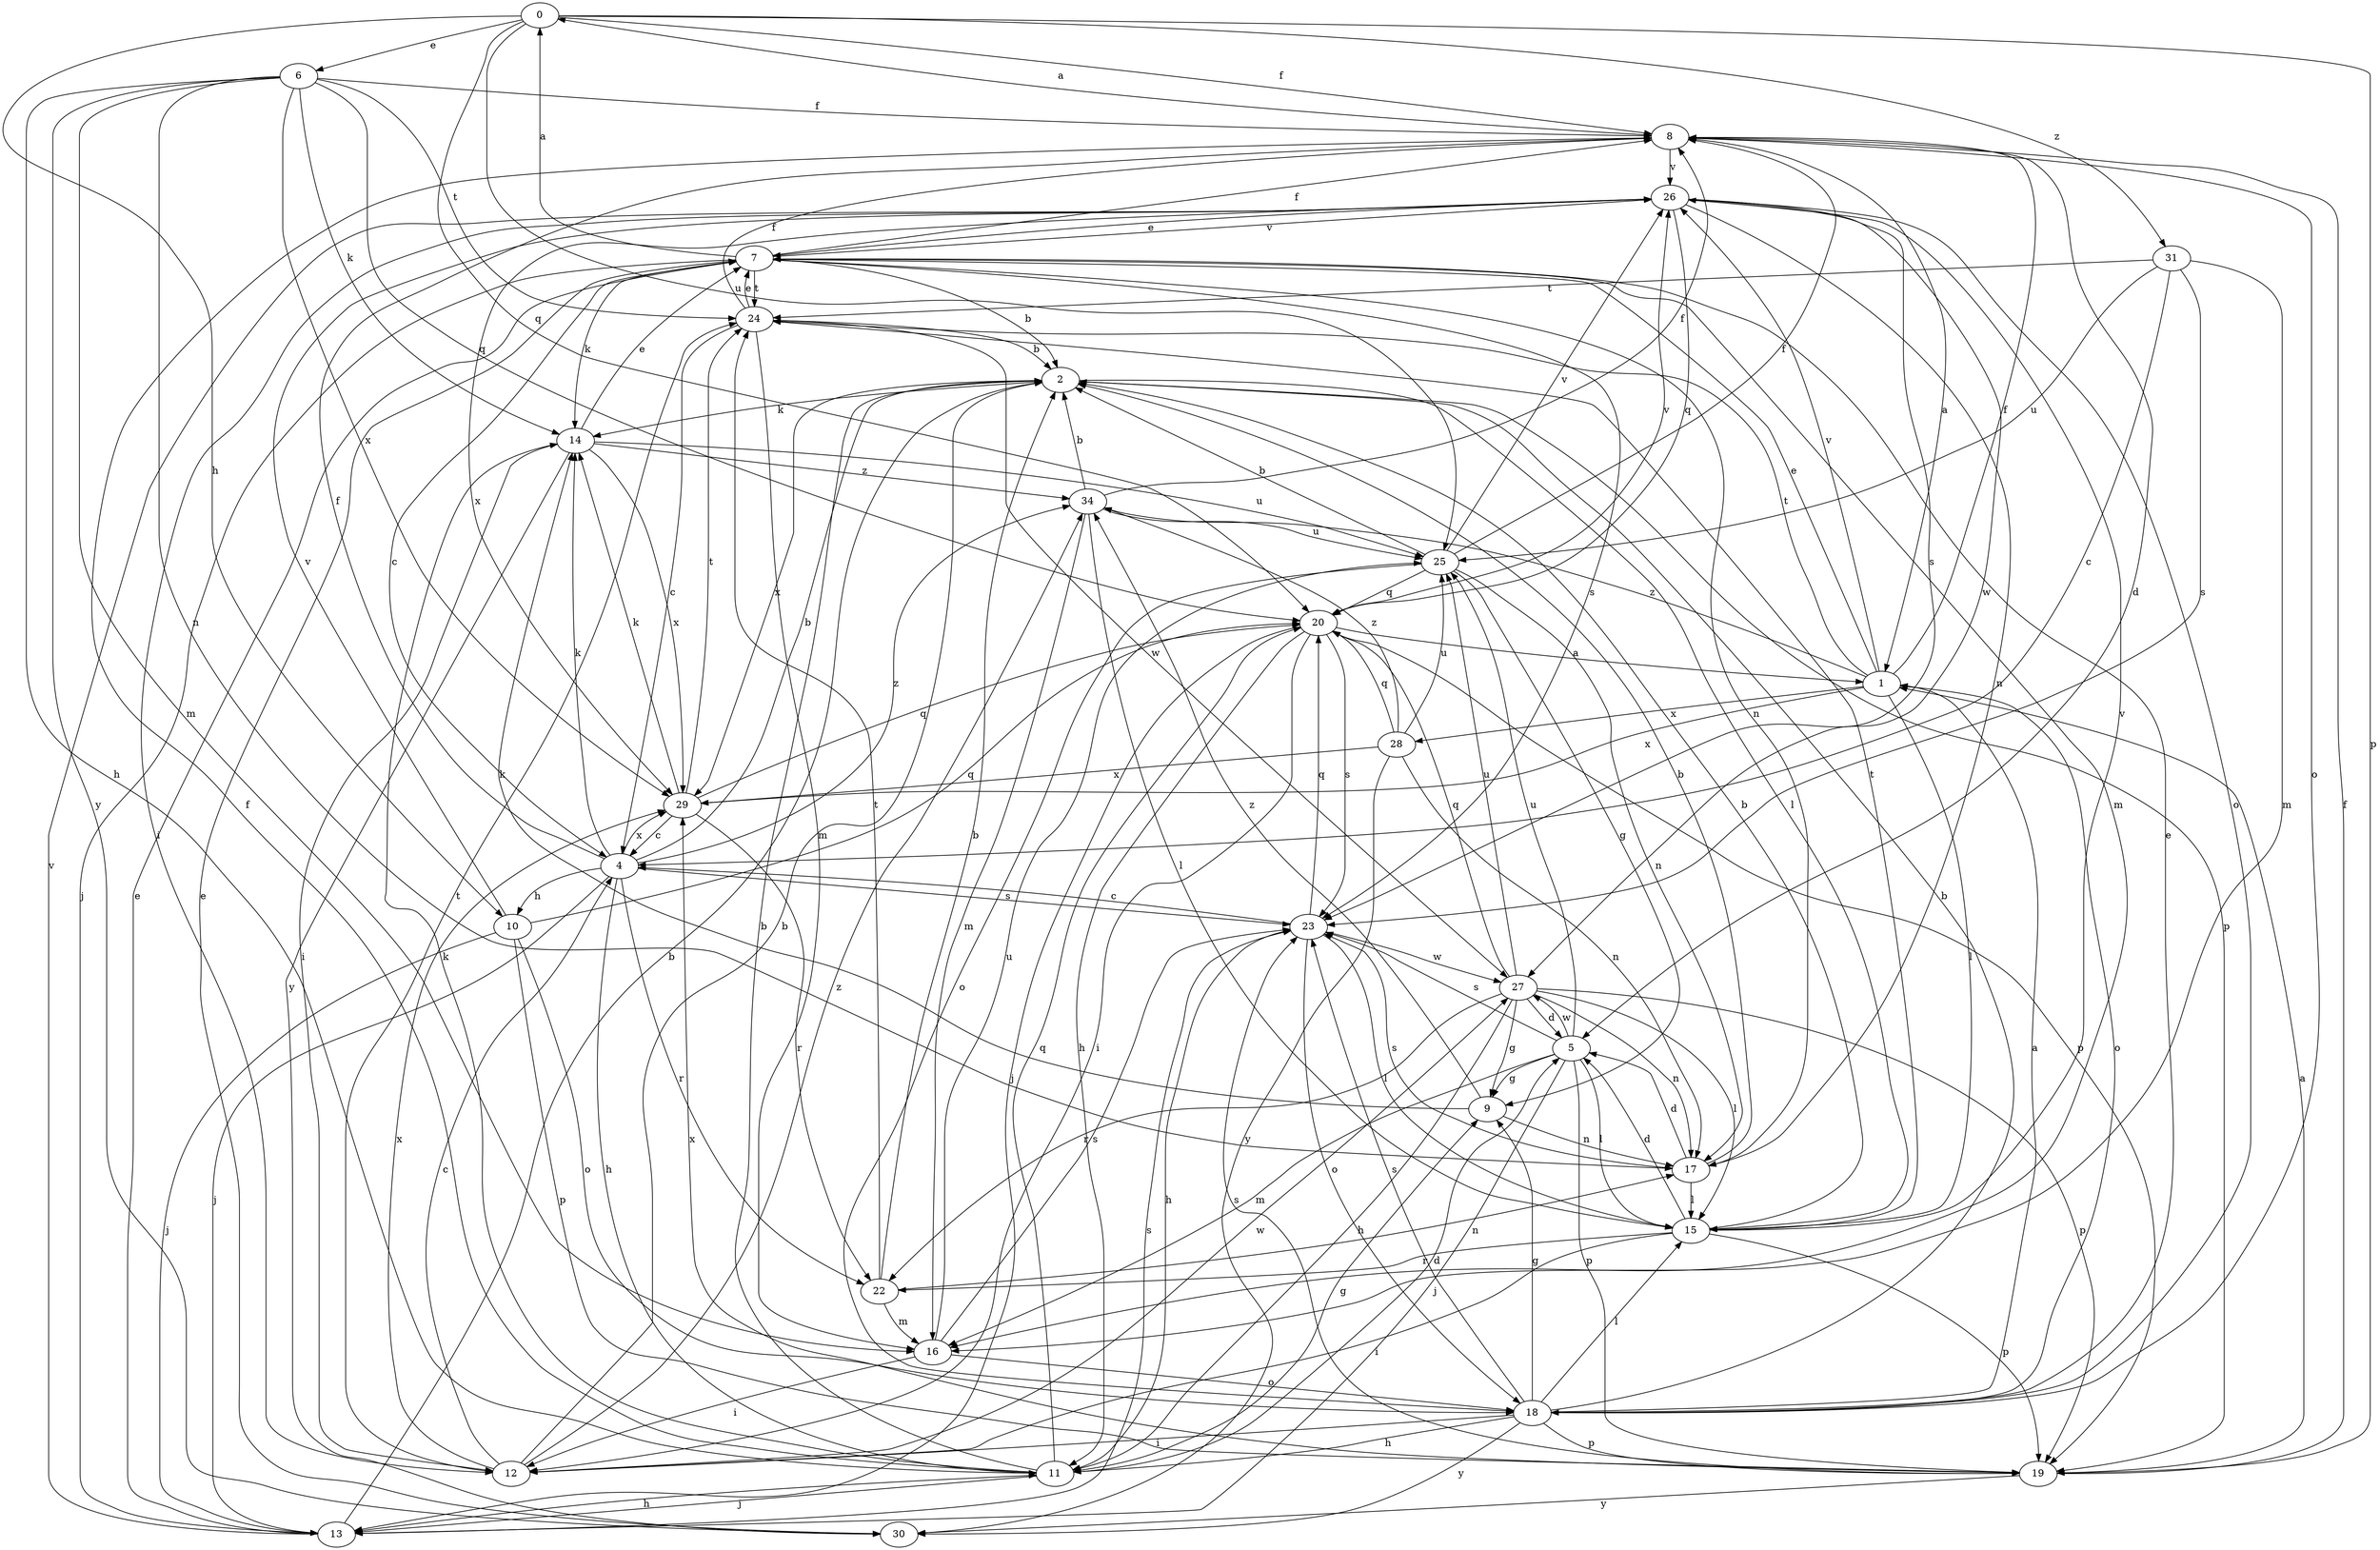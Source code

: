 strict digraph  {
0;
1;
2;
4;
5;
6;
7;
8;
9;
10;
11;
12;
13;
14;
15;
16;
17;
18;
19;
20;
22;
23;
24;
25;
26;
27;
28;
29;
30;
31;
34;
0 -> 6  [label=e];
0 -> 8  [label=f];
0 -> 10  [label=h];
0 -> 19  [label=p];
0 -> 20  [label=q];
0 -> 25  [label=u];
0 -> 31  [label=z];
1 -> 7  [label=e];
1 -> 8  [label=f];
1 -> 15  [label=l];
1 -> 18  [label=o];
1 -> 24  [label=t];
1 -> 26  [label=v];
1 -> 28  [label=x];
1 -> 29  [label=x];
1 -> 34  [label=z];
2 -> 14  [label=k];
2 -> 15  [label=l];
2 -> 19  [label=p];
2 -> 29  [label=x];
4 -> 2  [label=b];
4 -> 8  [label=f];
4 -> 10  [label=h];
4 -> 11  [label=h];
4 -> 13  [label=j];
4 -> 14  [label=k];
4 -> 22  [label=r];
4 -> 23  [label=s];
4 -> 29  [label=x];
4 -> 34  [label=z];
5 -> 9  [label=g];
5 -> 13  [label=j];
5 -> 15  [label=l];
5 -> 16  [label=m];
5 -> 19  [label=p];
5 -> 23  [label=s];
5 -> 25  [label=u];
5 -> 27  [label=w];
6 -> 8  [label=f];
6 -> 11  [label=h];
6 -> 14  [label=k];
6 -> 16  [label=m];
6 -> 17  [label=n];
6 -> 20  [label=q];
6 -> 24  [label=t];
6 -> 29  [label=x];
6 -> 30  [label=y];
7 -> 0  [label=a];
7 -> 2  [label=b];
7 -> 4  [label=c];
7 -> 8  [label=f];
7 -> 13  [label=j];
7 -> 14  [label=k];
7 -> 16  [label=m];
7 -> 17  [label=n];
7 -> 23  [label=s];
7 -> 24  [label=t];
7 -> 26  [label=v];
8 -> 0  [label=a];
8 -> 1  [label=a];
8 -> 5  [label=d];
8 -> 18  [label=o];
8 -> 26  [label=v];
9 -> 14  [label=k];
9 -> 17  [label=n];
9 -> 34  [label=z];
10 -> 13  [label=j];
10 -> 18  [label=o];
10 -> 19  [label=p];
10 -> 20  [label=q];
10 -> 26  [label=v];
11 -> 2  [label=b];
11 -> 5  [label=d];
11 -> 8  [label=f];
11 -> 9  [label=g];
11 -> 13  [label=j];
11 -> 14  [label=k];
11 -> 20  [label=q];
12 -> 2  [label=b];
12 -> 4  [label=c];
12 -> 24  [label=t];
12 -> 27  [label=w];
12 -> 29  [label=x];
12 -> 34  [label=z];
13 -> 2  [label=b];
13 -> 7  [label=e];
13 -> 11  [label=h];
13 -> 23  [label=s];
13 -> 26  [label=v];
14 -> 7  [label=e];
14 -> 12  [label=i];
14 -> 25  [label=u];
14 -> 29  [label=x];
14 -> 30  [label=y];
14 -> 34  [label=z];
15 -> 2  [label=b];
15 -> 5  [label=d];
15 -> 12  [label=i];
15 -> 19  [label=p];
15 -> 22  [label=r];
15 -> 24  [label=t];
15 -> 26  [label=v];
16 -> 12  [label=i];
16 -> 18  [label=o];
16 -> 23  [label=s];
16 -> 25  [label=u];
17 -> 2  [label=b];
17 -> 5  [label=d];
17 -> 15  [label=l];
17 -> 23  [label=s];
18 -> 1  [label=a];
18 -> 2  [label=b];
18 -> 7  [label=e];
18 -> 9  [label=g];
18 -> 11  [label=h];
18 -> 12  [label=i];
18 -> 15  [label=l];
18 -> 19  [label=p];
18 -> 23  [label=s];
18 -> 30  [label=y];
19 -> 1  [label=a];
19 -> 8  [label=f];
19 -> 23  [label=s];
19 -> 29  [label=x];
19 -> 30  [label=y];
20 -> 1  [label=a];
20 -> 11  [label=h];
20 -> 12  [label=i];
20 -> 13  [label=j];
20 -> 19  [label=p];
20 -> 23  [label=s];
20 -> 26  [label=v];
22 -> 2  [label=b];
22 -> 16  [label=m];
22 -> 17  [label=n];
22 -> 24  [label=t];
23 -> 4  [label=c];
23 -> 11  [label=h];
23 -> 15  [label=l];
23 -> 18  [label=o];
23 -> 20  [label=q];
23 -> 27  [label=w];
24 -> 2  [label=b];
24 -> 4  [label=c];
24 -> 7  [label=e];
24 -> 8  [label=f];
24 -> 16  [label=m];
24 -> 27  [label=w];
25 -> 2  [label=b];
25 -> 8  [label=f];
25 -> 9  [label=g];
25 -> 17  [label=n];
25 -> 18  [label=o];
25 -> 20  [label=q];
25 -> 26  [label=v];
26 -> 7  [label=e];
26 -> 12  [label=i];
26 -> 17  [label=n];
26 -> 18  [label=o];
26 -> 20  [label=q];
26 -> 23  [label=s];
26 -> 27  [label=w];
26 -> 29  [label=x];
27 -> 5  [label=d];
27 -> 9  [label=g];
27 -> 11  [label=h];
27 -> 15  [label=l];
27 -> 17  [label=n];
27 -> 19  [label=p];
27 -> 20  [label=q];
27 -> 22  [label=r];
27 -> 25  [label=u];
28 -> 17  [label=n];
28 -> 20  [label=q];
28 -> 25  [label=u];
28 -> 29  [label=x];
28 -> 30  [label=y];
28 -> 34  [label=z];
29 -> 4  [label=c];
29 -> 14  [label=k];
29 -> 20  [label=q];
29 -> 22  [label=r];
29 -> 24  [label=t];
30 -> 7  [label=e];
31 -> 4  [label=c];
31 -> 16  [label=m];
31 -> 23  [label=s];
31 -> 24  [label=t];
31 -> 25  [label=u];
34 -> 2  [label=b];
34 -> 8  [label=f];
34 -> 15  [label=l];
34 -> 16  [label=m];
34 -> 25  [label=u];
}
